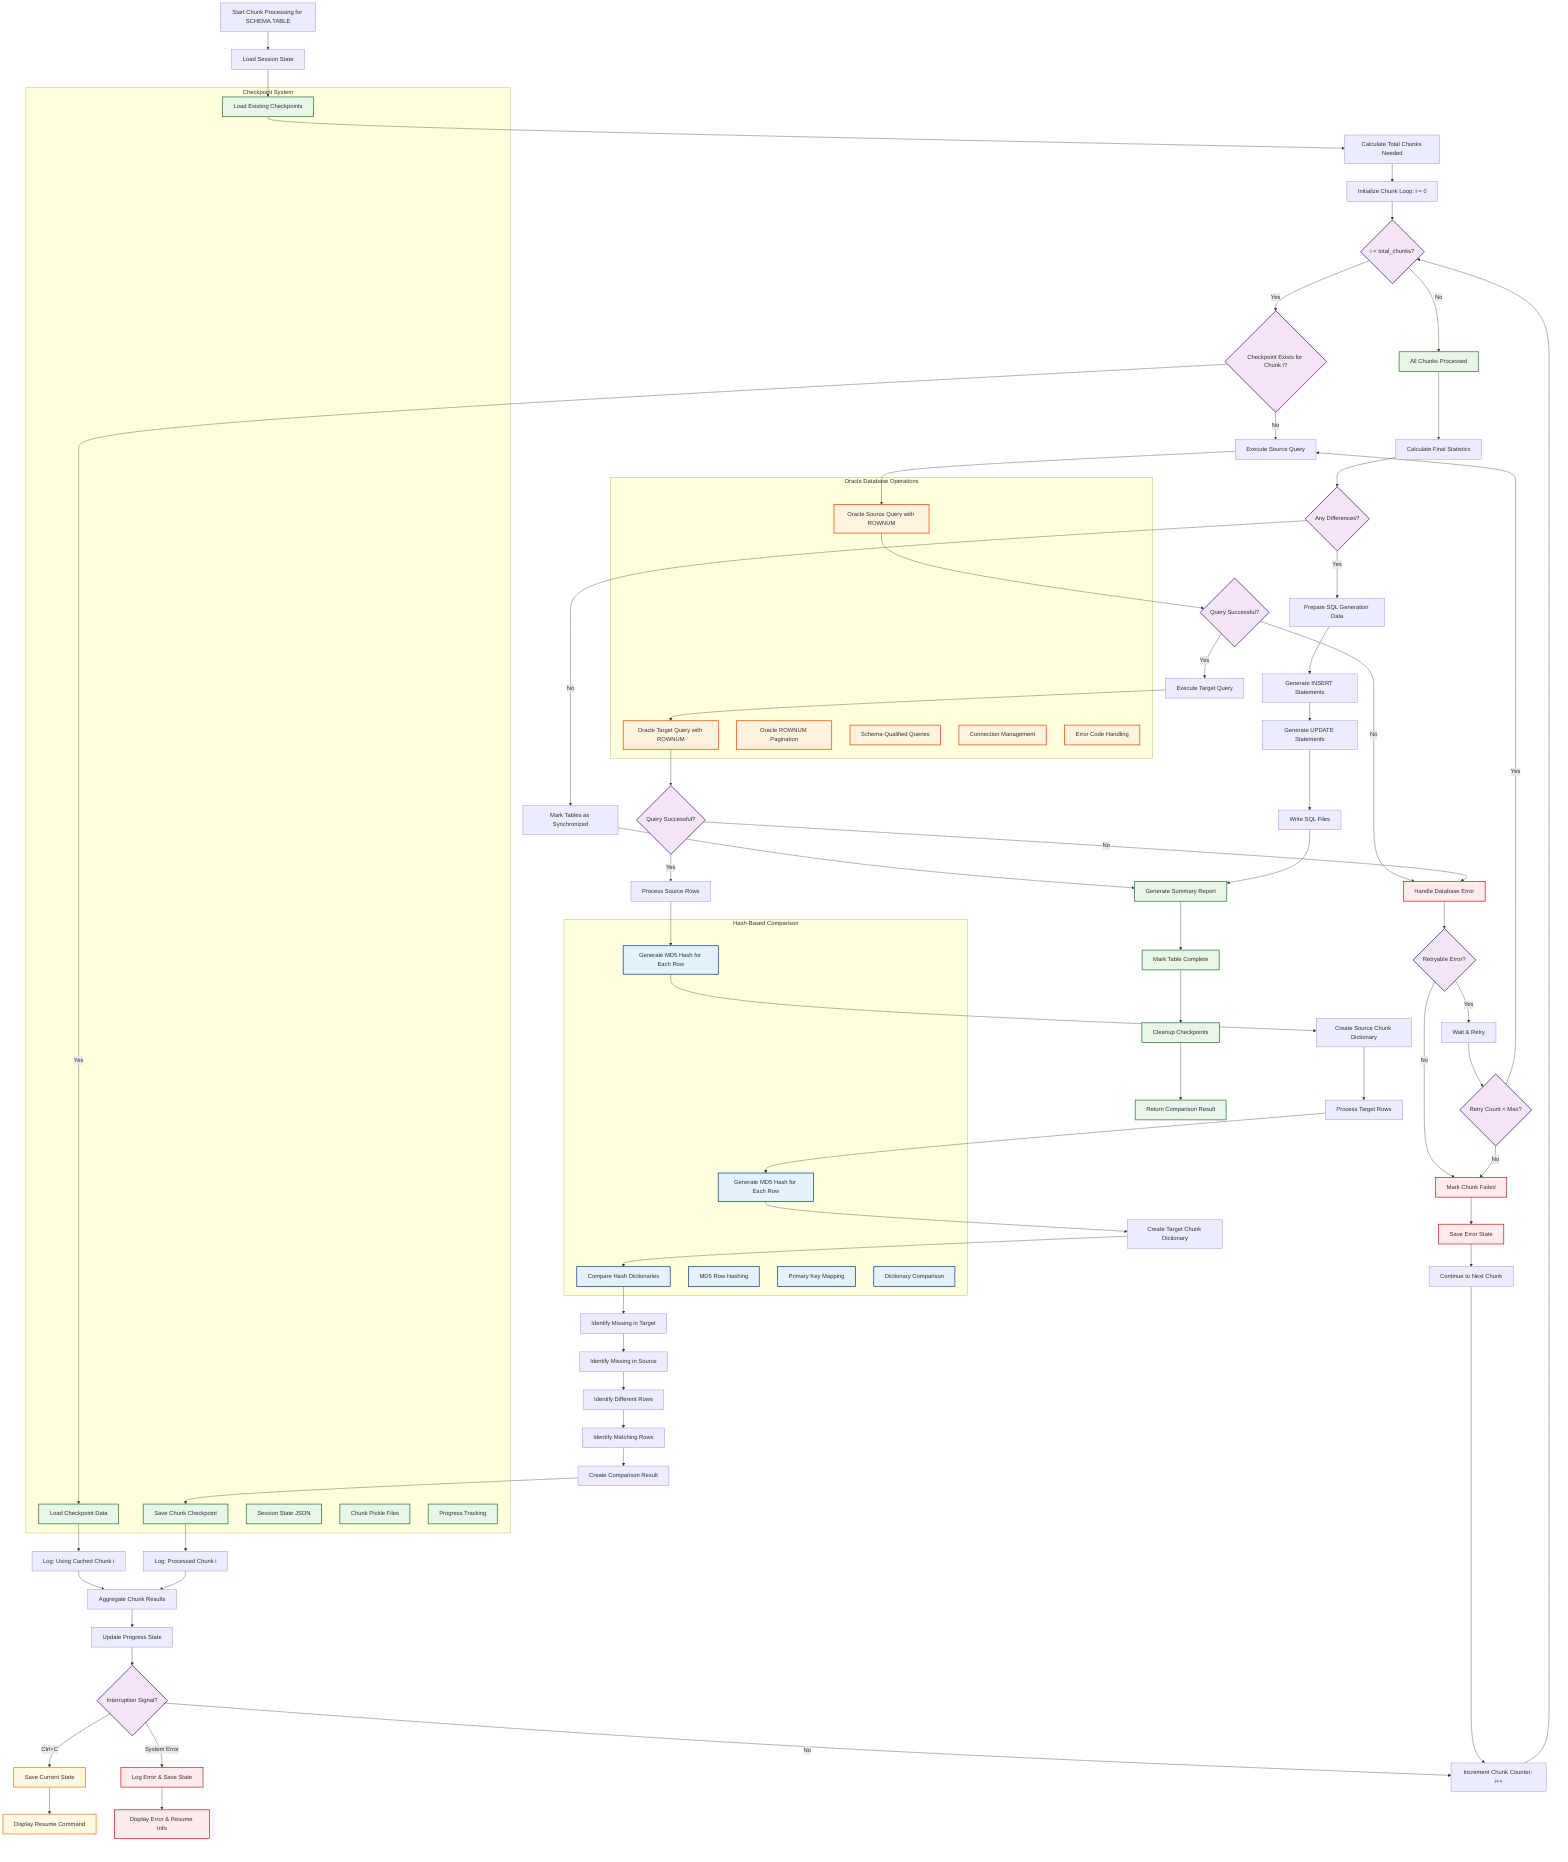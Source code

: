 graph TD
    A[Start Chunk Processing for SCHEMA.TABLE] --> B[Load Session State]
    B --> C[Load Existing Checkpoints]
    C --> D[Calculate Total Chunks Needed]
    
    D --> E[Initialize Chunk Loop: i = 0]
    E --> F{i < total_chunks?}
    
    F -->|No| G[All Chunks Processed]
    F -->|Yes| H{Checkpoint Exists for Chunk i?}
    
    H -->|Yes| I[Load Checkpoint Data]
    H -->|No| J[Execute Source Query]
    
    I --> K[Log: Using Cached Chunk i]
    
    J --> L[Oracle Source Query with ROWNUM]
    L --> M{Query Successful?}
    M -->|No| N[Handle Database Error]
    M -->|Yes| O[Execute Target Query]
    
    O --> P[Oracle Target Query with ROWNUM]
    P --> Q{Query Successful?}
    Q -->|No| N
    Q -->|Yes| R[Process Source Rows]
    
    R --> S[Generate MD5 Hash for Each Row]
    S --> T[Create Source Chunk Dictionary]
    T --> U[Process Target Rows]
    U --> V[Generate MD5 Hash for Each Row]
    V --> W[Create Target Chunk Dictionary]
    
    W --> X[Compare Hash Dictionaries]
    X --> Y[Identify Missing in Target]
    Y --> Z[Identify Missing in Source]
    Z --> AA[Identify Different Rows]
    AA --> BB[Identify Matching Rows]
    
    BB --> CC[Create Comparison Result]
    CC --> DD[Save Chunk Checkpoint]
    DD --> EE[Log: Processed Chunk i]
    
    K --> FF[Aggregate Chunk Results]
    EE --> FF
    
    FF --> GG[Update Progress State]
    GG --> HH{Interruption Signal?}
    
    HH -->|Ctrl+C| II[Save Current State]
    HH -->|System Error| JJ[Log Error & Save State]
    HH -->|No| KK[Increment Chunk Counter: i++]
    
    KK --> F
    
    N --> LL{Retryable Error?}
    LL -->|Yes| MM[Wait & Retry]
    LL -->|No| NN[Mark Chunk Failed]
    
    MM --> OO{Retry Count < Max?}
    OO -->|Yes| J
    OO -->|No| NN
    
    NN --> PP[Save Error State]
    PP --> QQ[Continue to Next Chunk]
    QQ --> KK
    
    G --> RR[Calculate Final Statistics]
    RR --> SS{Any Differences?}
    
    SS -->|Yes| TT[Prepare SQL Generation Data]
    SS -->|No| UU[Mark Tables as Synchronized]
    
    TT --> VV[Generate INSERT Statements]
    VV --> WW[Generate UPDATE Statements]
    WW --> XX[Write SQL Files]
    
    UU --> YY[Generate Summary Report]
    XX --> YY
    YY --> ZZ[Mark Table Complete]
    ZZ --> AAA[Cleanup Checkpoints]
    AAA --> BBB[Return Comparison Result]
    
    II --> CCC[Display Resume Command]
    JJ --> DDD[Display Error & Resume Info]
    
    %% Subgraph for Oracle-specific operations
    subgraph "Oracle Database Operations"
        L
        P
        EEE[Oracle ROWNUM Pagination]
        FFF[Schema-Qualified Queries]
        GGG[Connection Management]
        HHH[Error Code Handling]
    end
    
    %% Subgraph for checkpoint management
    subgraph "Checkpoint System"
        C
        I
        DD
        III[Session State JSON]
        JJJ[Chunk Pickle Files]
        KKK[Progress Tracking]
    end
    
    %% Subgraph for hash processing
    subgraph "Hash-Based Comparison"
        S
        V
        X
        LLL[MD5 Row Hashing]
        MMM[Primary Key Mapping]
        NNN[Dictionary Comparison]
    end
    
    %% Styling
    classDef oracleOp fill:#fff3e0,stroke:#e65100,stroke-width:2px
    classDef checkpoint fill:#e8f5e8,stroke:#2e7d32,stroke-width:2px
    classDef hashOp fill:#e3f2fd,stroke:#0d47a1,stroke-width:2px
    classDef error fill:#ffebee,stroke:#c62828,stroke-width:2px
    classDef interrupt fill:#fff8e1,stroke:#f57f17,stroke-width:2px
    classDef success fill:#e8f5e8,stroke:#2e7d32,stroke-width:2px
    classDef decision fill:#f3e5f5,stroke:#4a148c,stroke-width:2px
    
    class L,P,EEE,FFF,GGG,HHH oracleOp
    class C,I,DD,III,JJJ,KKK checkpoint
    class S,V,X,LLL,MMM,NNN hashOp
    class N,NN,PP,JJ,DDD error
    class II,CCC interrupt
    class G,YY,ZZ,AAA,BBB success
    class F,H,M,Q,HH,LL,OO,SS decision